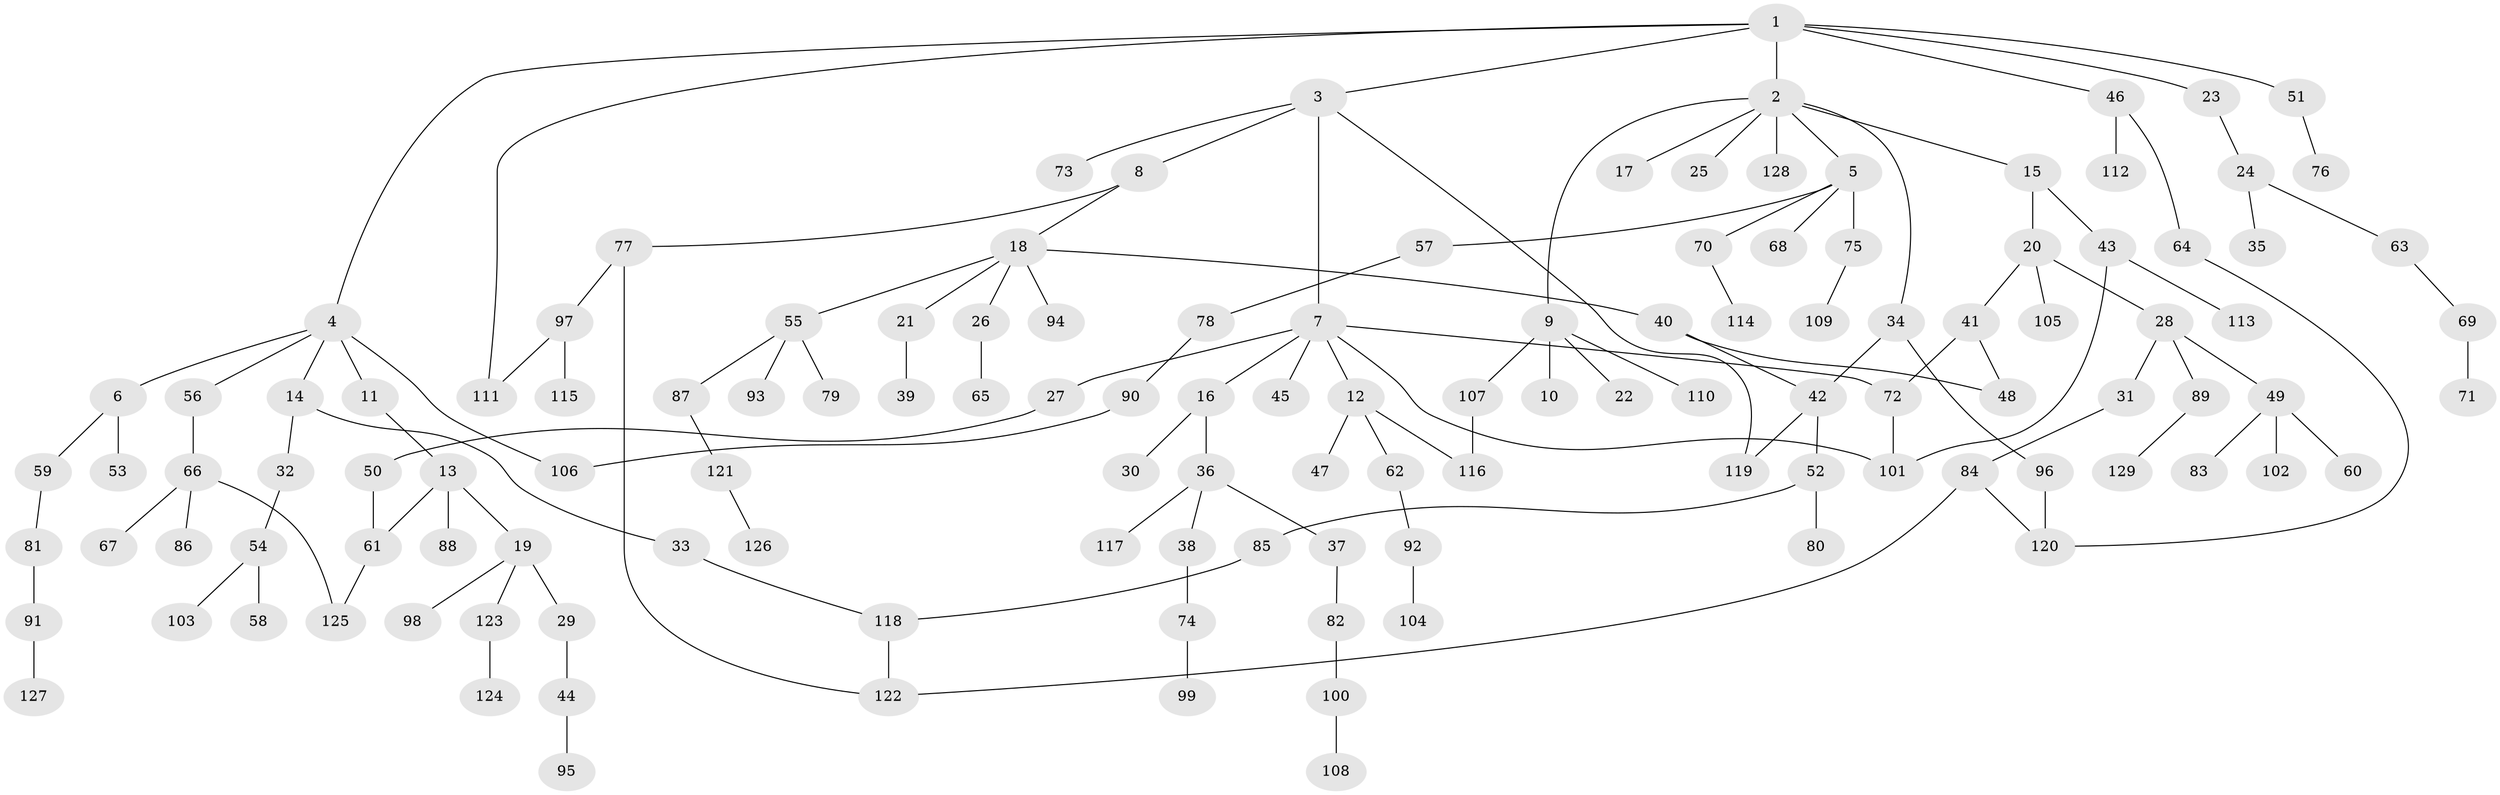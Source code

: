 // Generated by graph-tools (version 1.1) at 2025/34/03/09/25 02:34:08]
// undirected, 129 vertices, 144 edges
graph export_dot {
graph [start="1"]
  node [color=gray90,style=filled];
  1;
  2;
  3;
  4;
  5;
  6;
  7;
  8;
  9;
  10;
  11;
  12;
  13;
  14;
  15;
  16;
  17;
  18;
  19;
  20;
  21;
  22;
  23;
  24;
  25;
  26;
  27;
  28;
  29;
  30;
  31;
  32;
  33;
  34;
  35;
  36;
  37;
  38;
  39;
  40;
  41;
  42;
  43;
  44;
  45;
  46;
  47;
  48;
  49;
  50;
  51;
  52;
  53;
  54;
  55;
  56;
  57;
  58;
  59;
  60;
  61;
  62;
  63;
  64;
  65;
  66;
  67;
  68;
  69;
  70;
  71;
  72;
  73;
  74;
  75;
  76;
  77;
  78;
  79;
  80;
  81;
  82;
  83;
  84;
  85;
  86;
  87;
  88;
  89;
  90;
  91;
  92;
  93;
  94;
  95;
  96;
  97;
  98;
  99;
  100;
  101;
  102;
  103;
  104;
  105;
  106;
  107;
  108;
  109;
  110;
  111;
  112;
  113;
  114;
  115;
  116;
  117;
  118;
  119;
  120;
  121;
  122;
  123;
  124;
  125;
  126;
  127;
  128;
  129;
  1 -- 2;
  1 -- 3;
  1 -- 4;
  1 -- 23;
  1 -- 46;
  1 -- 51;
  1 -- 111;
  2 -- 5;
  2 -- 9;
  2 -- 15;
  2 -- 17;
  2 -- 25;
  2 -- 34;
  2 -- 128;
  3 -- 7;
  3 -- 8;
  3 -- 73;
  3 -- 119;
  4 -- 6;
  4 -- 11;
  4 -- 14;
  4 -- 56;
  4 -- 106;
  5 -- 57;
  5 -- 68;
  5 -- 70;
  5 -- 75;
  6 -- 53;
  6 -- 59;
  7 -- 12;
  7 -- 16;
  7 -- 27;
  7 -- 45;
  7 -- 72;
  7 -- 101;
  8 -- 18;
  8 -- 77;
  9 -- 10;
  9 -- 22;
  9 -- 107;
  9 -- 110;
  11 -- 13;
  12 -- 47;
  12 -- 62;
  12 -- 116;
  13 -- 19;
  13 -- 61;
  13 -- 88;
  14 -- 32;
  14 -- 33;
  15 -- 20;
  15 -- 43;
  16 -- 30;
  16 -- 36;
  18 -- 21;
  18 -- 26;
  18 -- 40;
  18 -- 55;
  18 -- 94;
  19 -- 29;
  19 -- 98;
  19 -- 123;
  20 -- 28;
  20 -- 41;
  20 -- 105;
  21 -- 39;
  23 -- 24;
  24 -- 35;
  24 -- 63;
  26 -- 65;
  27 -- 50;
  28 -- 31;
  28 -- 49;
  28 -- 89;
  29 -- 44;
  31 -- 84;
  32 -- 54;
  33 -- 118;
  34 -- 42;
  34 -- 96;
  36 -- 37;
  36 -- 38;
  36 -- 117;
  37 -- 82;
  38 -- 74;
  40 -- 48;
  40 -- 42;
  41 -- 48;
  41 -- 72;
  42 -- 52;
  42 -- 119;
  43 -- 113;
  43 -- 101;
  44 -- 95;
  46 -- 64;
  46 -- 112;
  49 -- 60;
  49 -- 83;
  49 -- 102;
  50 -- 61;
  51 -- 76;
  52 -- 80;
  52 -- 85;
  54 -- 58;
  54 -- 103;
  55 -- 79;
  55 -- 87;
  55 -- 93;
  56 -- 66;
  57 -- 78;
  59 -- 81;
  61 -- 125;
  62 -- 92;
  63 -- 69;
  64 -- 120;
  66 -- 67;
  66 -- 86;
  66 -- 125;
  69 -- 71;
  70 -- 114;
  72 -- 101;
  74 -- 99;
  75 -- 109;
  77 -- 97;
  77 -- 122;
  78 -- 90;
  81 -- 91;
  82 -- 100;
  84 -- 120;
  84 -- 122;
  85 -- 118;
  87 -- 121;
  89 -- 129;
  90 -- 106;
  91 -- 127;
  92 -- 104;
  96 -- 120;
  97 -- 111;
  97 -- 115;
  100 -- 108;
  107 -- 116;
  118 -- 122;
  121 -- 126;
  123 -- 124;
}
